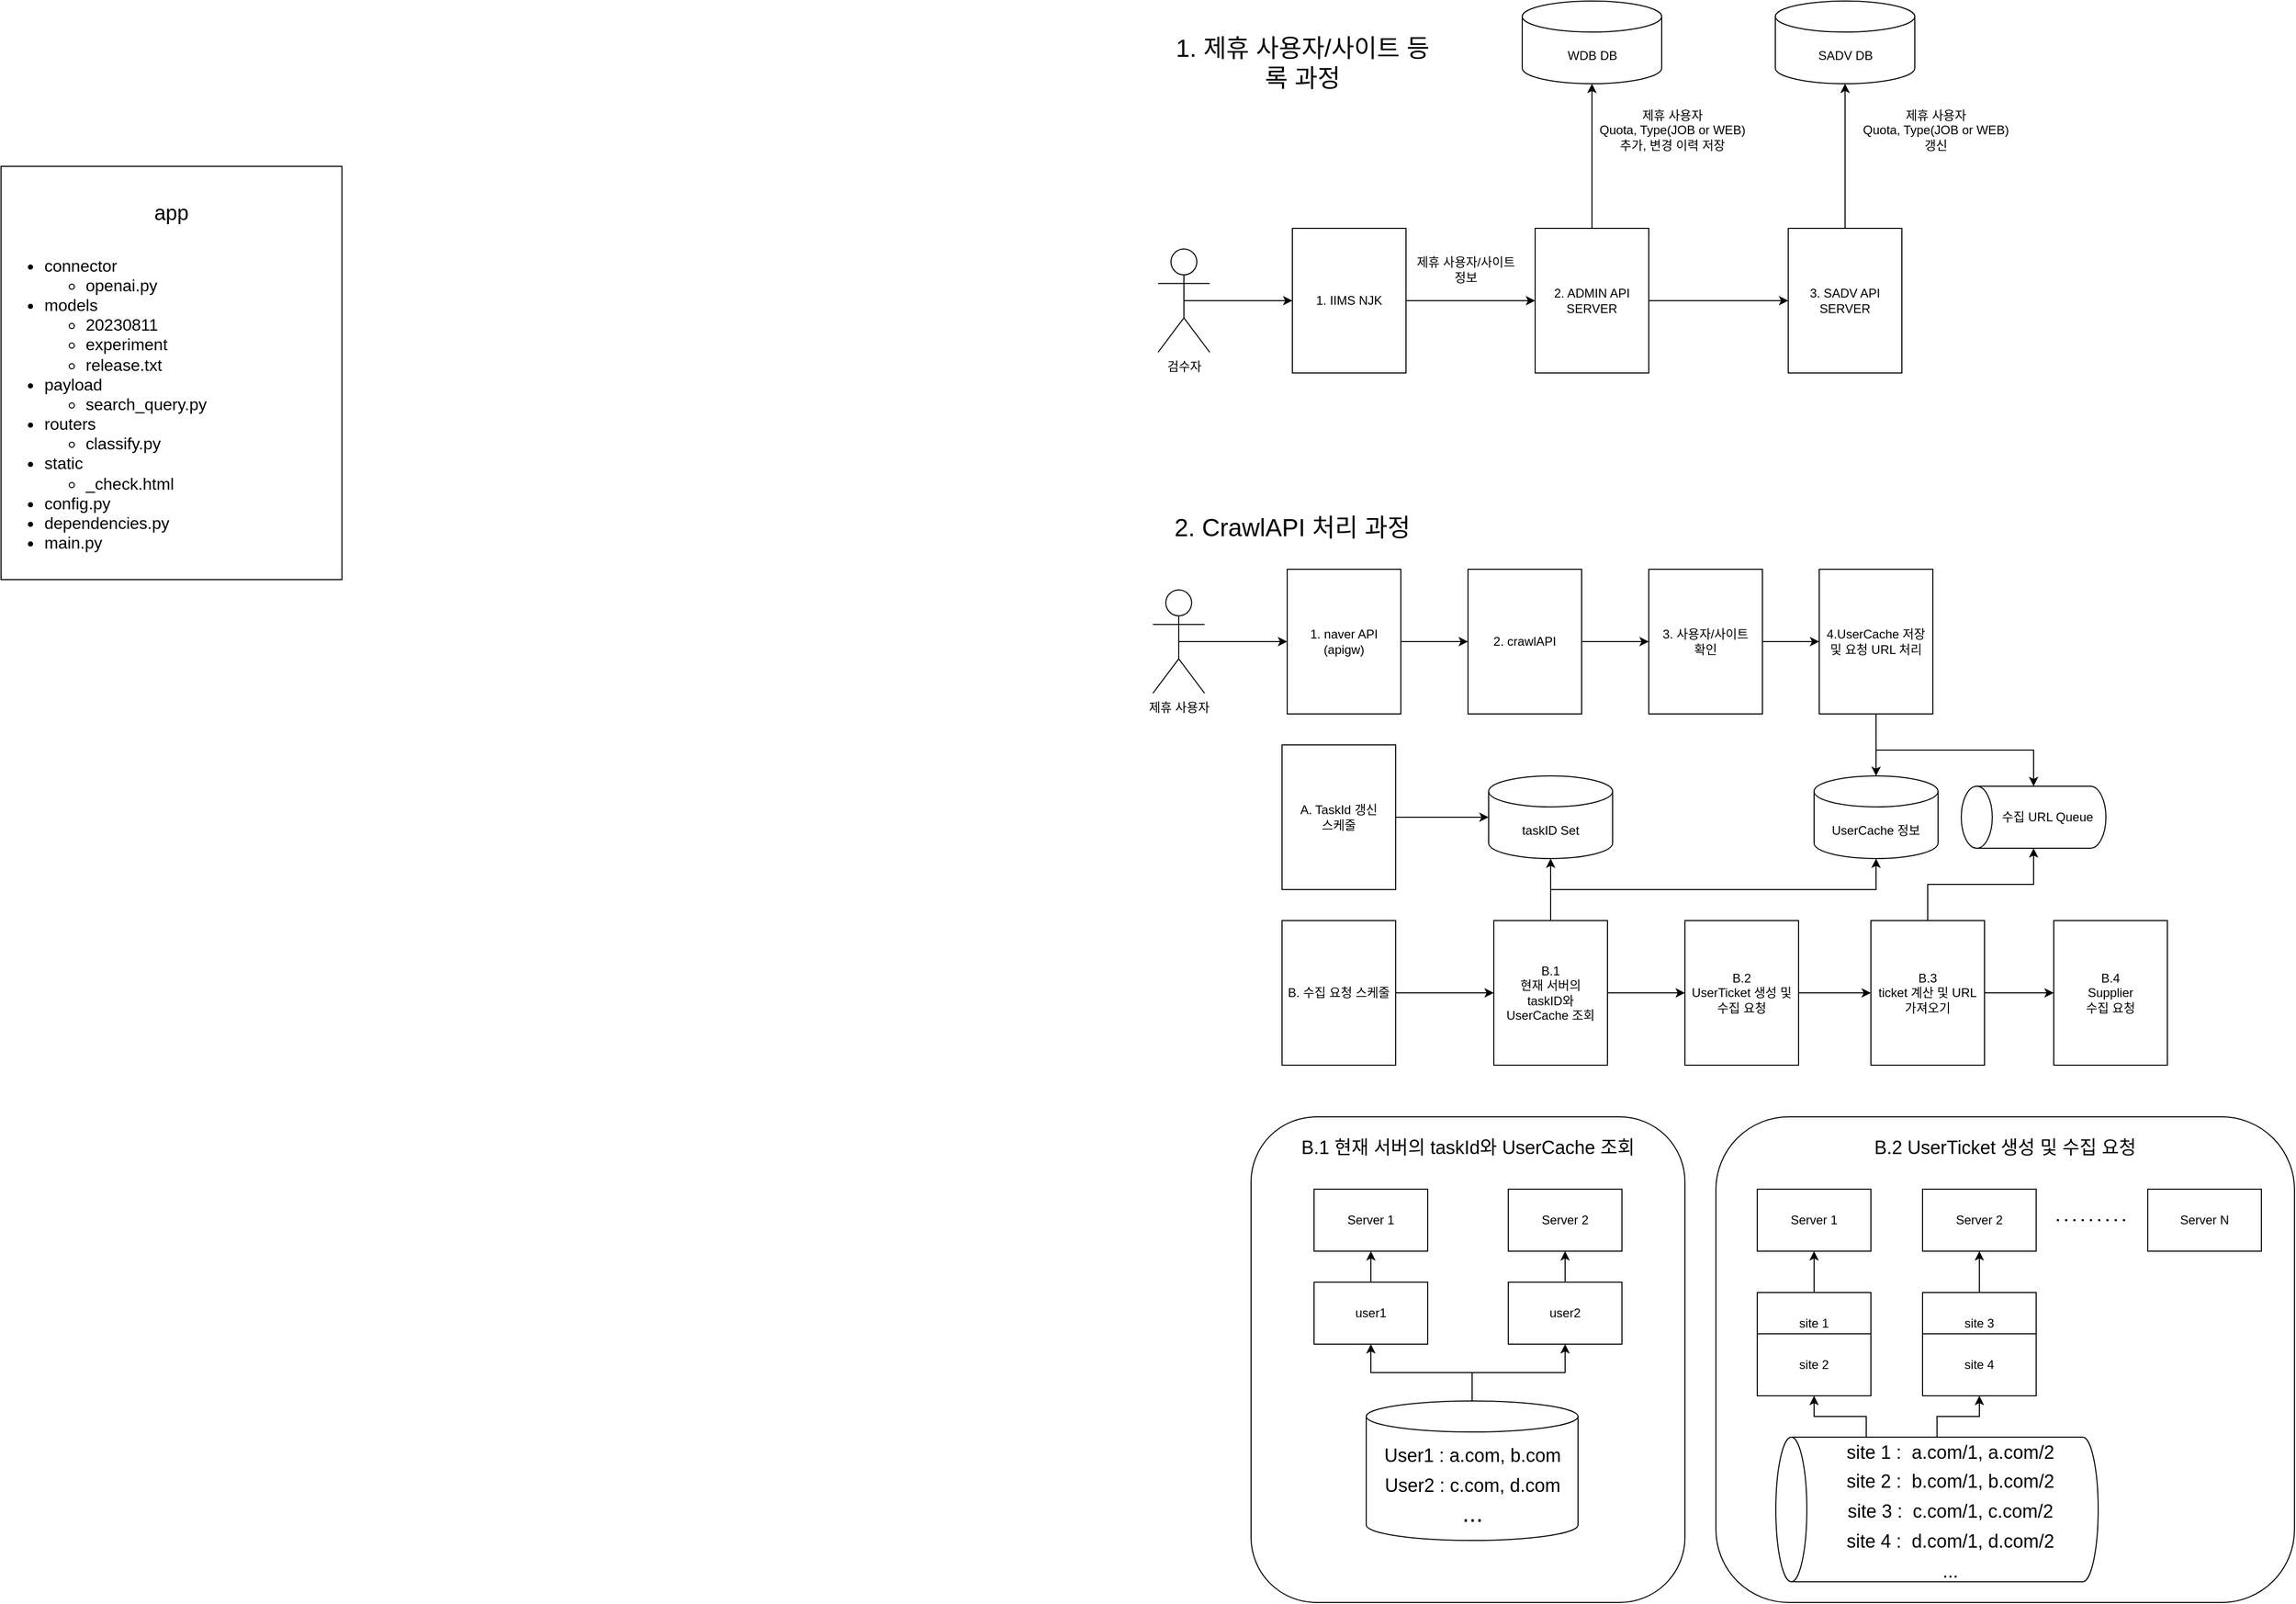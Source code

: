 <mxfile version="21.6.6" type="github">
  <diagram id="1_-alb8toaIMvLjbownN" name="페이지-1">
    <mxGraphModel dx="2318" dy="1913" grid="1" gridSize="10" guides="1" tooltips="1" connect="1" arrows="1" fold="1" page="1" pageScale="1" pageWidth="827" pageHeight="1169" math="0" shadow="0">
      <root>
        <mxCell id="0" />
        <mxCell id="1" parent="0" />
        <mxCell id="_FRA_myoJHG2jB84bWSO-84" value="B.1 현재 서버의 taskId와 UserCache 조회&lt;br&gt;&lt;br&gt;&lt;br&gt;&lt;br&gt;&lt;br&gt;&lt;br&gt;&lt;br&gt;&lt;br&gt;&lt;br&gt;&lt;br&gt;&lt;br&gt;&lt;br&gt;&lt;br&gt;&lt;br&gt;&lt;br&gt;&lt;br&gt;&lt;br&gt;&lt;br&gt;&lt;br&gt;&lt;br&gt;" style="rounded=1;whiteSpace=wrap;html=1;fontSize=18;" parent="1" vertex="1">
          <mxGeometry x="50" y="760" width="420" height="470" as="geometry" />
        </mxCell>
        <mxCell id="_FRA_myoJHG2jB84bWSO-83" value="B.2 UserTicket 생성 및 수집 요청&lt;br&gt;&lt;br&gt;&lt;br&gt;&lt;br&gt;&lt;br&gt;&lt;br&gt;&lt;br&gt;&lt;br&gt;&lt;br&gt;&lt;br&gt;&lt;br&gt;&lt;br&gt;&lt;br&gt;&lt;br&gt;&lt;br&gt;&lt;br&gt;&lt;br&gt;&lt;br&gt;&lt;br&gt;&lt;br&gt;" style="rounded=1;whiteSpace=wrap;html=1;fontSize=18;" parent="1" vertex="1">
          <mxGeometry x="500" y="760" width="560" height="470" as="geometry" />
        </mxCell>
        <mxCell id="_FRA_myoJHG2jB84bWSO-30" style="edgeStyle=orthogonalEdgeStyle;rounded=0;orthogonalLoop=1;jettySize=auto;html=1;exitX=1;exitY=0.5;exitDx=0;exitDy=0;entryX=0;entryY=0.5;entryDx=0;entryDy=0;fontSize=24;" parent="1" source="s2iBoVmo5hvPld190jIw-2" target="_FRA_myoJHG2jB84bWSO-25" edge="1">
          <mxGeometry relative="1" as="geometry" />
        </mxCell>
        <mxCell id="s2iBoVmo5hvPld190jIw-2" value="1. naver API&lt;br&gt;(apigw)" style="rounded=0;whiteSpace=wrap;html=1;" parent="1" vertex="1">
          <mxGeometry x="85" y="230" width="110" height="140" as="geometry" />
        </mxCell>
        <mxCell id="s2iBoVmo5hvPld190jIw-8" value="수집 URL Queue" style="shape=cylinder3;whiteSpace=wrap;html=1;boundedLbl=1;backgroundOutline=1;size=15;direction=north;" parent="1" vertex="1">
          <mxGeometry x="737.5" y="440" width="140" height="60" as="geometry" />
        </mxCell>
        <mxCell id="_FRA_myoJHG2jB84bWSO-38" style="edgeStyle=orthogonalEdgeStyle;rounded=0;orthogonalLoop=1;jettySize=auto;html=1;exitX=1;exitY=0.5;exitDx=0;exitDy=0;entryX=0;entryY=0.5;entryDx=0;entryDy=0;entryPerimeter=0;fontSize=24;" parent="1" source="s2iBoVmo5hvPld190jIw-9" target="_FRA_myoJHG2jB84bWSO-17" edge="1">
          <mxGeometry relative="1" as="geometry" />
        </mxCell>
        <mxCell id="s2iBoVmo5hvPld190jIw-9" value="A. TaskId 갱신 &lt;br&gt;스케줄" style="rounded=0;whiteSpace=wrap;html=1;" parent="1" vertex="1">
          <mxGeometry x="80" y="400" width="110" height="140" as="geometry" />
        </mxCell>
        <mxCell id="_FRA_myoJHG2jB84bWSO-39" style="edgeStyle=orthogonalEdgeStyle;rounded=0;orthogonalLoop=1;jettySize=auto;html=1;exitX=1;exitY=0.5;exitDx=0;exitDy=0;fontSize=24;entryX=0;entryY=0.5;entryDx=0;entryDy=0;" parent="1" source="s2iBoVmo5hvPld190jIw-10" target="_FRA_myoJHG2jB84bWSO-40" edge="1">
          <mxGeometry relative="1" as="geometry">
            <mxPoint x="270" y="640" as="targetPoint" />
          </mxGeometry>
        </mxCell>
        <mxCell id="s2iBoVmo5hvPld190jIw-10" value="B. 수집 요청 스케줄" style="rounded=0;whiteSpace=wrap;html=1;" parent="1" vertex="1">
          <mxGeometry x="80" y="570" width="110" height="140" as="geometry" />
        </mxCell>
        <mxCell id="_FRA_myoJHG2jB84bWSO-8" style="edgeStyle=orthogonalEdgeStyle;rounded=0;orthogonalLoop=1;jettySize=auto;html=1;exitX=1;exitY=0.5;exitDx=0;exitDy=0;entryX=0;entryY=0.5;entryDx=0;entryDy=0;" parent="1" source="_FRA_myoJHG2jB84bWSO-1" target="_FRA_myoJHG2jB84bWSO-5" edge="1">
          <mxGeometry relative="1" as="geometry" />
        </mxCell>
        <mxCell id="_FRA_myoJHG2jB84bWSO-1" value="1. IIMS NJK" style="rounded=0;whiteSpace=wrap;html=1;" parent="1" vertex="1">
          <mxGeometry x="90" y="-100" width="110" height="140" as="geometry" />
        </mxCell>
        <mxCell id="_FRA_myoJHG2jB84bWSO-3" style="edgeStyle=orthogonalEdgeStyle;rounded=0;orthogonalLoop=1;jettySize=auto;html=1;exitX=0.5;exitY=0.5;exitDx=0;exitDy=0;exitPerimeter=0;entryX=0;entryY=0.5;entryDx=0;entryDy=0;" parent="1" source="_FRA_myoJHG2jB84bWSO-2" target="_FRA_myoJHG2jB84bWSO-1" edge="1">
          <mxGeometry relative="1" as="geometry" />
        </mxCell>
        <mxCell id="_FRA_myoJHG2jB84bWSO-2" value="검수자" style="shape=umlActor;verticalLabelPosition=bottom;verticalAlign=top;html=1;outlineConnect=0;" parent="1" vertex="1">
          <mxGeometry x="-40" y="-80" width="50" height="100" as="geometry" />
        </mxCell>
        <mxCell id="_FRA_myoJHG2jB84bWSO-9" style="edgeStyle=orthogonalEdgeStyle;rounded=0;orthogonalLoop=1;jettySize=auto;html=1;exitX=1;exitY=0.5;exitDx=0;exitDy=0;" parent="1" source="_FRA_myoJHG2jB84bWSO-5" target="_FRA_myoJHG2jB84bWSO-6" edge="1">
          <mxGeometry relative="1" as="geometry" />
        </mxCell>
        <mxCell id="_FRA_myoJHG2jB84bWSO-20" style="edgeStyle=orthogonalEdgeStyle;rounded=0;orthogonalLoop=1;jettySize=auto;html=1;entryX=0.5;entryY=1;entryDx=0;entryDy=0;entryPerimeter=0;" parent="1" source="_FRA_myoJHG2jB84bWSO-5" target="_FRA_myoJHG2jB84bWSO-11" edge="1">
          <mxGeometry relative="1" as="geometry" />
        </mxCell>
        <mxCell id="_FRA_myoJHG2jB84bWSO-5" value="2. ADMIN API SERVER" style="rounded=0;whiteSpace=wrap;html=1;" parent="1" vertex="1">
          <mxGeometry x="325" y="-100" width="110" height="140" as="geometry" />
        </mxCell>
        <mxCell id="_FRA_myoJHG2jB84bWSO-21" style="edgeStyle=orthogonalEdgeStyle;rounded=0;orthogonalLoop=1;jettySize=auto;html=1;exitX=0.5;exitY=0;exitDx=0;exitDy=0;entryX=0.5;entryY=1;entryDx=0;entryDy=0;entryPerimeter=0;" parent="1" source="_FRA_myoJHG2jB84bWSO-6" target="_FRA_myoJHG2jB84bWSO-7" edge="1">
          <mxGeometry relative="1" as="geometry" />
        </mxCell>
        <mxCell id="_FRA_myoJHG2jB84bWSO-6" value="3. SADV API SERVER" style="rounded=0;whiteSpace=wrap;html=1;" parent="1" vertex="1">
          <mxGeometry x="570" y="-100" width="110" height="140" as="geometry" />
        </mxCell>
        <mxCell id="_FRA_myoJHG2jB84bWSO-7" value="SADV DB" style="shape=cylinder3;whiteSpace=wrap;html=1;boundedLbl=1;backgroundOutline=1;size=15;" parent="1" vertex="1">
          <mxGeometry x="557.5" y="-320" width="135" height="80" as="geometry" />
        </mxCell>
        <mxCell id="_FRA_myoJHG2jB84bWSO-11" value="WDB DB" style="shape=cylinder3;whiteSpace=wrap;html=1;boundedLbl=1;backgroundOutline=1;size=15;" parent="1" vertex="1">
          <mxGeometry x="312.5" y="-320" width="135" height="80" as="geometry" />
        </mxCell>
        <mxCell id="_FRA_myoJHG2jB84bWSO-14" value="제휴 사용자&lt;br&gt;Quota, Type(JOB or WEB) 추가, 변경 이력 저장" style="text;html=1;strokeColor=none;fillColor=none;align=center;verticalAlign=middle;whiteSpace=wrap;rounded=0;" parent="1" vertex="1">
          <mxGeometry x="380" y="-230" width="156" height="70" as="geometry" />
        </mxCell>
        <mxCell id="_FRA_myoJHG2jB84bWSO-15" value="제휴 사용자&lt;br&gt;Quota, Type(JOB or WEB) 갱신" style="text;html=1;strokeColor=none;fillColor=none;align=center;verticalAlign=middle;whiteSpace=wrap;rounded=0;" parent="1" vertex="1">
          <mxGeometry x="635" y="-230" width="156" height="70" as="geometry" />
        </mxCell>
        <mxCell id="_FRA_myoJHG2jB84bWSO-16" value="제휴 사용자/사이트&lt;br&gt;정보" style="text;html=1;strokeColor=none;fillColor=none;align=center;verticalAlign=middle;whiteSpace=wrap;rounded=0;" parent="1" vertex="1">
          <mxGeometry x="180" y="-110" width="156" height="100" as="geometry" />
        </mxCell>
        <mxCell id="_FRA_myoJHG2jB84bWSO-17" value="taskID Set" style="shape=cylinder3;whiteSpace=wrap;html=1;boundedLbl=1;backgroundOutline=1;size=15;" parent="1" vertex="1">
          <mxGeometry x="280" y="430" width="120" height="80" as="geometry" />
        </mxCell>
        <mxCell id="_FRA_myoJHG2jB84bWSO-18" value="UserCache 정보" style="shape=cylinder3;whiteSpace=wrap;html=1;boundedLbl=1;backgroundOutline=1;size=15;" parent="1" vertex="1">
          <mxGeometry x="595" y="430" width="120" height="80" as="geometry" />
        </mxCell>
        <mxCell id="_FRA_myoJHG2jB84bWSO-24" style="edgeStyle=orthogonalEdgeStyle;rounded=0;orthogonalLoop=1;jettySize=auto;html=1;exitX=0.5;exitY=0.5;exitDx=0;exitDy=0;exitPerimeter=0;entryX=0;entryY=0.5;entryDx=0;entryDy=0;" parent="1" source="_FRA_myoJHG2jB84bWSO-23" target="s2iBoVmo5hvPld190jIw-2" edge="1">
          <mxGeometry relative="1" as="geometry" />
        </mxCell>
        <mxCell id="_FRA_myoJHG2jB84bWSO-23" value="제휴 사용자" style="shape=umlActor;verticalLabelPosition=bottom;verticalAlign=top;html=1;outlineConnect=0;" parent="1" vertex="1">
          <mxGeometry x="-45" y="250" width="50" height="100" as="geometry" />
        </mxCell>
        <mxCell id="_FRA_myoJHG2jB84bWSO-32" style="edgeStyle=orthogonalEdgeStyle;rounded=0;orthogonalLoop=1;jettySize=auto;html=1;exitX=1;exitY=0.5;exitDx=0;exitDy=0;fontSize=24;" parent="1" source="_FRA_myoJHG2jB84bWSO-25" target="_FRA_myoJHG2jB84bWSO-31" edge="1">
          <mxGeometry relative="1" as="geometry" />
        </mxCell>
        <mxCell id="_FRA_myoJHG2jB84bWSO-25" value="2. crawlAPI&lt;br&gt;" style="rounded=0;whiteSpace=wrap;html=1;" parent="1" vertex="1">
          <mxGeometry x="260" y="230" width="110" height="140" as="geometry" />
        </mxCell>
        <mxCell id="_FRA_myoJHG2jB84bWSO-28" value="&lt;font style=&quot;font-size: 24px;&quot;&gt;1. 제휴 사용자/사이트 등록 과정&lt;/font&gt;" style="text;html=1;strokeColor=none;fillColor=none;align=center;verticalAlign=middle;whiteSpace=wrap;rounded=0;" parent="1" vertex="1">
          <mxGeometry x="-30" y="-290" width="260" height="60" as="geometry" />
        </mxCell>
        <mxCell id="_FRA_myoJHG2jB84bWSO-29" value="&lt;font style=&quot;font-size: 24px;&quot;&gt;2. CrawlAPI 처리 과정&lt;/font&gt;" style="text;html=1;strokeColor=none;fillColor=none;align=center;verticalAlign=middle;whiteSpace=wrap;rounded=0;" parent="1" vertex="1">
          <mxGeometry x="-40" y="160" width="260" height="60" as="geometry" />
        </mxCell>
        <mxCell id="_FRA_myoJHG2jB84bWSO-34" style="edgeStyle=orthogonalEdgeStyle;rounded=0;orthogonalLoop=1;jettySize=auto;html=1;exitX=1;exitY=0.5;exitDx=0;exitDy=0;entryX=0;entryY=0.5;entryDx=0;entryDy=0;fontSize=24;" parent="1" source="_FRA_myoJHG2jB84bWSO-31" target="_FRA_myoJHG2jB84bWSO-33" edge="1">
          <mxGeometry relative="1" as="geometry" />
        </mxCell>
        <mxCell id="_FRA_myoJHG2jB84bWSO-31" value="3. 사용자/사이트&lt;br&gt;확인" style="rounded=0;whiteSpace=wrap;html=1;" parent="1" vertex="1">
          <mxGeometry x="435" y="230" width="110" height="140" as="geometry" />
        </mxCell>
        <mxCell id="_FRA_myoJHG2jB84bWSO-36" style="edgeStyle=orthogonalEdgeStyle;rounded=0;orthogonalLoop=1;jettySize=auto;html=1;exitX=0.5;exitY=1;exitDx=0;exitDy=0;fontSize=24;" parent="1" source="_FRA_myoJHG2jB84bWSO-33" target="_FRA_myoJHG2jB84bWSO-18" edge="1">
          <mxGeometry relative="1" as="geometry" />
        </mxCell>
        <mxCell id="_FRA_myoJHG2jB84bWSO-37" style="edgeStyle=orthogonalEdgeStyle;rounded=0;orthogonalLoop=1;jettySize=auto;html=1;exitX=0.5;exitY=1;exitDx=0;exitDy=0;fontSize=24;" parent="1" source="_FRA_myoJHG2jB84bWSO-33" target="s2iBoVmo5hvPld190jIw-8" edge="1">
          <mxGeometry relative="1" as="geometry" />
        </mxCell>
        <mxCell id="_FRA_myoJHG2jB84bWSO-33" value="4.UserCache 저장 및 요청 URL 처리" style="rounded=0;whiteSpace=wrap;html=1;" parent="1" vertex="1">
          <mxGeometry x="600" y="230" width="110" height="140" as="geometry" />
        </mxCell>
        <mxCell id="_FRA_myoJHG2jB84bWSO-41" style="edgeStyle=orthogonalEdgeStyle;rounded=0;orthogonalLoop=1;jettySize=auto;html=1;fontSize=24;" parent="1" source="_FRA_myoJHG2jB84bWSO-40" target="_FRA_myoJHG2jB84bWSO-17" edge="1">
          <mxGeometry relative="1" as="geometry" />
        </mxCell>
        <mxCell id="_FRA_myoJHG2jB84bWSO-43" style="edgeStyle=orthogonalEdgeStyle;rounded=0;orthogonalLoop=1;jettySize=auto;html=1;exitX=0.5;exitY=0;exitDx=0;exitDy=0;entryX=0.5;entryY=1;entryDx=0;entryDy=0;entryPerimeter=0;fontSize=24;" parent="1" source="_FRA_myoJHG2jB84bWSO-40" target="_FRA_myoJHG2jB84bWSO-18" edge="1">
          <mxGeometry relative="1" as="geometry" />
        </mxCell>
        <mxCell id="_FRA_myoJHG2jB84bWSO-45" style="edgeStyle=orthogonalEdgeStyle;rounded=0;orthogonalLoop=1;jettySize=auto;html=1;exitX=1;exitY=0.5;exitDx=0;exitDy=0;entryX=0;entryY=0.5;entryDx=0;entryDy=0;fontSize=24;" parent="1" source="_FRA_myoJHG2jB84bWSO-40" target="_FRA_myoJHG2jB84bWSO-44" edge="1">
          <mxGeometry relative="1" as="geometry" />
        </mxCell>
        <mxCell id="_FRA_myoJHG2jB84bWSO-40" value="B.1&lt;br&gt;현재 서버의 &lt;br&gt;taskID와&lt;br&gt;UserCache 조회" style="rounded=0;whiteSpace=wrap;html=1;" parent="1" vertex="1">
          <mxGeometry x="285" y="570" width="110" height="140" as="geometry" />
        </mxCell>
        <mxCell id="_FRA_myoJHG2jB84bWSO-47" style="edgeStyle=orthogonalEdgeStyle;rounded=0;orthogonalLoop=1;jettySize=auto;html=1;exitX=1;exitY=0.5;exitDx=0;exitDy=0;entryX=0;entryY=0.5;entryDx=0;entryDy=0;fontSize=24;" parent="1" source="_FRA_myoJHG2jB84bWSO-44" target="_FRA_myoJHG2jB84bWSO-46" edge="1">
          <mxGeometry relative="1" as="geometry" />
        </mxCell>
        <mxCell id="_FRA_myoJHG2jB84bWSO-44" value="B.2&lt;br&gt;UserTicket 생성 및 수집 요청" style="rounded=0;whiteSpace=wrap;html=1;" parent="1" vertex="1">
          <mxGeometry x="470" y="570" width="110" height="140" as="geometry" />
        </mxCell>
        <mxCell id="_FRA_myoJHG2jB84bWSO-50" style="edgeStyle=orthogonalEdgeStyle;rounded=0;orthogonalLoop=1;jettySize=auto;html=1;exitX=0.5;exitY=0;exitDx=0;exitDy=0;fontSize=24;" parent="1" source="_FRA_myoJHG2jB84bWSO-46" target="s2iBoVmo5hvPld190jIw-8" edge="1">
          <mxGeometry relative="1" as="geometry" />
        </mxCell>
        <mxCell id="_FRA_myoJHG2jB84bWSO-51" style="edgeStyle=orthogonalEdgeStyle;rounded=0;orthogonalLoop=1;jettySize=auto;html=1;exitX=1;exitY=0.5;exitDx=0;exitDy=0;fontSize=24;" parent="1" source="_FRA_myoJHG2jB84bWSO-46" target="_FRA_myoJHG2jB84bWSO-49" edge="1">
          <mxGeometry relative="1" as="geometry" />
        </mxCell>
        <mxCell id="_FRA_myoJHG2jB84bWSO-46" value="B.3&lt;br&gt;ticket 계산 및 URL 가져오기" style="rounded=0;whiteSpace=wrap;html=1;" parent="1" vertex="1">
          <mxGeometry x="650" y="570" width="110" height="140" as="geometry" />
        </mxCell>
        <mxCell id="_FRA_myoJHG2jB84bWSO-49" value="B.4&lt;br&gt;Supplier&lt;br&gt;수집 요청" style="rounded=0;whiteSpace=wrap;html=1;" parent="1" vertex="1">
          <mxGeometry x="827" y="570" width="110" height="140" as="geometry" />
        </mxCell>
        <mxCell id="_FRA_myoJHG2jB84bWSO-53" value="Server 1" style="rounded=0;whiteSpace=wrap;html=1;" parent="1" vertex="1">
          <mxGeometry x="540" y="830" width="110" height="60" as="geometry" />
        </mxCell>
        <mxCell id="_FRA_myoJHG2jB84bWSO-54" value="Server 2" style="rounded=0;whiteSpace=wrap;html=1;" parent="1" vertex="1">
          <mxGeometry x="700" y="830" width="110" height="60" as="geometry" />
        </mxCell>
        <mxCell id="_FRA_myoJHG2jB84bWSO-61" value="" style="endArrow=none;dashed=1;html=1;dashPattern=1 3;strokeWidth=2;rounded=0;fontSize=24;" parent="1" edge="1">
          <mxGeometry width="50" height="50" relative="1" as="geometry">
            <mxPoint x="830" y="860" as="sourcePoint" />
            <mxPoint x="900" y="860" as="targetPoint" />
            <Array as="points">
              <mxPoint x="900" y="860" />
            </Array>
          </mxGeometry>
        </mxCell>
        <mxCell id="_FRA_myoJHG2jB84bWSO-62" value="Server N" style="rounded=0;whiteSpace=wrap;html=1;" parent="1" vertex="1">
          <mxGeometry x="918" y="830" width="110" height="60" as="geometry" />
        </mxCell>
        <mxCell id="_FRA_myoJHG2jB84bWSO-68" style="edgeStyle=orthogonalEdgeStyle;rounded=0;orthogonalLoop=1;jettySize=auto;html=1;exitX=1;exitY=0;exitDx=0;exitDy=87.5;exitPerimeter=0;fontSize=18;" parent="1" source="_FRA_myoJHG2jB84bWSO-63" target="_FRA_myoJHG2jB84bWSO-65" edge="1">
          <mxGeometry relative="1" as="geometry" />
        </mxCell>
        <mxCell id="_FRA_myoJHG2jB84bWSO-70" style="edgeStyle=orthogonalEdgeStyle;rounded=0;orthogonalLoop=1;jettySize=auto;html=1;exitX=1;exitY=0.5;exitDx=0;exitDy=0;exitPerimeter=0;fontSize=18;" parent="1" source="_FRA_myoJHG2jB84bWSO-63" target="_FRA_myoJHG2jB84bWSO-67" edge="1">
          <mxGeometry relative="1" as="geometry" />
        </mxCell>
        <mxCell id="_FRA_myoJHG2jB84bWSO-63" value="&lt;font style=&quot;font-size: 18px;&quot;&gt;site 1 :&amp;nbsp; a.com/1, a.com/2&lt;br&gt;site 2 :&amp;nbsp; b.com/1, b.com/2&lt;br&gt;site 3 :&amp;nbsp; c.com/1, c.com/2&lt;br&gt;site 4 :&amp;nbsp; d.com/1, d.com/2&lt;br&gt;...&lt;br&gt;&lt;/font&gt;" style="shape=cylinder3;whiteSpace=wrap;html=1;boundedLbl=1;backgroundOutline=1;size=15;fontSize=24;direction=north;" parent="1" vertex="1">
          <mxGeometry x="558" y="1070" width="312" height="140" as="geometry" />
        </mxCell>
        <mxCell id="_FRA_myoJHG2jB84bWSO-69" style="edgeStyle=orthogonalEdgeStyle;rounded=0;orthogonalLoop=1;jettySize=auto;html=1;exitX=0.5;exitY=0;exitDx=0;exitDy=0;fontSize=18;" parent="1" source="_FRA_myoJHG2jB84bWSO-64" target="_FRA_myoJHG2jB84bWSO-53" edge="1">
          <mxGeometry relative="1" as="geometry" />
        </mxCell>
        <mxCell id="_FRA_myoJHG2jB84bWSO-64" value="site 1" style="rounded=0;whiteSpace=wrap;html=1;" parent="1" vertex="1">
          <mxGeometry x="540" y="930" width="110" height="60" as="geometry" />
        </mxCell>
        <mxCell id="_FRA_myoJHG2jB84bWSO-65" value="site 2" style="rounded=0;whiteSpace=wrap;html=1;" parent="1" vertex="1">
          <mxGeometry x="540" y="970" width="110" height="60" as="geometry" />
        </mxCell>
        <mxCell id="_FRA_myoJHG2jB84bWSO-71" style="edgeStyle=orthogonalEdgeStyle;rounded=0;orthogonalLoop=1;jettySize=auto;html=1;exitX=0.5;exitY=0;exitDx=0;exitDy=0;entryX=0.5;entryY=1;entryDx=0;entryDy=0;fontSize=18;" parent="1" source="_FRA_myoJHG2jB84bWSO-66" target="_FRA_myoJHG2jB84bWSO-54" edge="1">
          <mxGeometry relative="1" as="geometry" />
        </mxCell>
        <mxCell id="_FRA_myoJHG2jB84bWSO-66" value="site 3" style="rounded=0;whiteSpace=wrap;html=1;" parent="1" vertex="1">
          <mxGeometry x="700" y="930" width="110" height="60" as="geometry" />
        </mxCell>
        <mxCell id="_FRA_myoJHG2jB84bWSO-67" value="site 4" style="rounded=0;whiteSpace=wrap;html=1;" parent="1" vertex="1">
          <mxGeometry x="700" y="970" width="110" height="60" as="geometry" />
        </mxCell>
        <mxCell id="_FRA_myoJHG2jB84bWSO-79" style="edgeStyle=orthogonalEdgeStyle;rounded=0;orthogonalLoop=1;jettySize=auto;html=1;exitX=0.5;exitY=0;exitDx=0;exitDy=0;exitPerimeter=0;fontSize=18;" parent="1" source="_FRA_myoJHG2jB84bWSO-72" target="_FRA_myoJHG2jB84bWSO-77" edge="1">
          <mxGeometry relative="1" as="geometry" />
        </mxCell>
        <mxCell id="_FRA_myoJHG2jB84bWSO-81" style="edgeStyle=orthogonalEdgeStyle;rounded=0;orthogonalLoop=1;jettySize=auto;html=1;exitX=0.5;exitY=0;exitDx=0;exitDy=0;exitPerimeter=0;fontSize=18;" parent="1" source="_FRA_myoJHG2jB84bWSO-72" target="_FRA_myoJHG2jB84bWSO-78" edge="1">
          <mxGeometry relative="1" as="geometry" />
        </mxCell>
        <mxCell id="_FRA_myoJHG2jB84bWSO-72" value="&lt;font style=&quot;font-size: 18px;&quot;&gt;User1 : a.com, b.com&lt;br&gt;User2 : c.com, d.com&lt;/font&gt;&lt;br&gt;..." style="shape=cylinder3;whiteSpace=wrap;html=1;boundedLbl=1;backgroundOutline=1;size=15;fontSize=24;direction=east;" parent="1" vertex="1">
          <mxGeometry x="161.5" y="1035" width="205" height="135" as="geometry" />
        </mxCell>
        <mxCell id="_FRA_myoJHG2jB84bWSO-73" value="Server 1" style="rounded=0;whiteSpace=wrap;html=1;" parent="1" vertex="1">
          <mxGeometry x="111" y="830" width="110" height="60" as="geometry" />
        </mxCell>
        <mxCell id="_FRA_myoJHG2jB84bWSO-74" value="Server 2" style="rounded=0;whiteSpace=wrap;html=1;" parent="1" vertex="1">
          <mxGeometry x="299" y="830" width="110" height="60" as="geometry" />
        </mxCell>
        <mxCell id="_FRA_myoJHG2jB84bWSO-80" style="edgeStyle=orthogonalEdgeStyle;rounded=0;orthogonalLoop=1;jettySize=auto;html=1;exitX=0.5;exitY=0;exitDx=0;exitDy=0;fontSize=18;" parent="1" source="_FRA_myoJHG2jB84bWSO-77" target="_FRA_myoJHG2jB84bWSO-73" edge="1">
          <mxGeometry relative="1" as="geometry" />
        </mxCell>
        <mxCell id="_FRA_myoJHG2jB84bWSO-77" value="user1" style="rounded=0;whiteSpace=wrap;html=1;" parent="1" vertex="1">
          <mxGeometry x="111" y="920" width="110" height="60" as="geometry" />
        </mxCell>
        <mxCell id="_FRA_myoJHG2jB84bWSO-82" style="edgeStyle=orthogonalEdgeStyle;rounded=0;orthogonalLoop=1;jettySize=auto;html=1;exitX=0.5;exitY=0;exitDx=0;exitDy=0;entryX=0.5;entryY=1;entryDx=0;entryDy=0;fontSize=18;" parent="1" source="_FRA_myoJHG2jB84bWSO-78" target="_FRA_myoJHG2jB84bWSO-74" edge="1">
          <mxGeometry relative="1" as="geometry" />
        </mxCell>
        <mxCell id="_FRA_myoJHG2jB84bWSO-78" value="user2" style="rounded=0;whiteSpace=wrap;html=1;" parent="1" vertex="1">
          <mxGeometry x="299" y="920" width="110" height="60" as="geometry" />
        </mxCell>
        <mxCell id="8QSo5bSjsrshSnnNXw0M-1" value="&lt;font style=&quot;font-size: 20px;&quot;&gt;app&lt;br&gt;&lt;br&gt;&lt;br&gt;&lt;br&gt;&lt;br&gt;&lt;br&gt;&lt;br&gt;&lt;br&gt;&lt;br&gt;&lt;br&gt;&lt;br&gt;&lt;br&gt;&lt;br&gt;&lt;br&gt;&lt;/font&gt;" style="rounded=0;whiteSpace=wrap;html=1;" vertex="1" parent="1">
          <mxGeometry x="-1160" y="-160" width="330" height="400" as="geometry" />
        </mxCell>
        <mxCell id="8QSo5bSjsrshSnnNXw0M-2" value="&lt;ul style=&quot;font-size: 16px;&quot;&gt;&lt;li&gt;connector&lt;/li&gt;&lt;ul&gt;&lt;li&gt;openai.py&lt;/li&gt;&lt;/ul&gt;&lt;li&gt;models&lt;/li&gt;&lt;ul&gt;&lt;li&gt;20230811&lt;/li&gt;&lt;li&gt;experiment&lt;/li&gt;&lt;li&gt;release.txt&lt;/li&gt;&lt;/ul&gt;&lt;li&gt;payload&lt;/li&gt;&lt;ul&gt;&lt;li&gt;search_query.py&lt;/li&gt;&lt;/ul&gt;&lt;li&gt;routers&lt;/li&gt;&lt;ul&gt;&lt;li&gt;classify.py&lt;/li&gt;&lt;/ul&gt;&lt;li&gt;static&lt;/li&gt;&lt;ul&gt;&lt;li&gt;_check.html&lt;/li&gt;&lt;/ul&gt;&lt;li&gt;config.py&lt;/li&gt;&lt;li&gt;dependencies.py&lt;/li&gt;&lt;li&gt;main.py&lt;/li&gt;&lt;/ul&gt;" style="text;strokeColor=none;fillColor=none;html=1;whiteSpace=wrap;verticalAlign=middle;overflow=hidden;spacing=2;" vertex="1" parent="1">
          <mxGeometry x="-1160" y="-110" width="360" height="360" as="geometry" />
        </mxCell>
      </root>
    </mxGraphModel>
  </diagram>
</mxfile>
